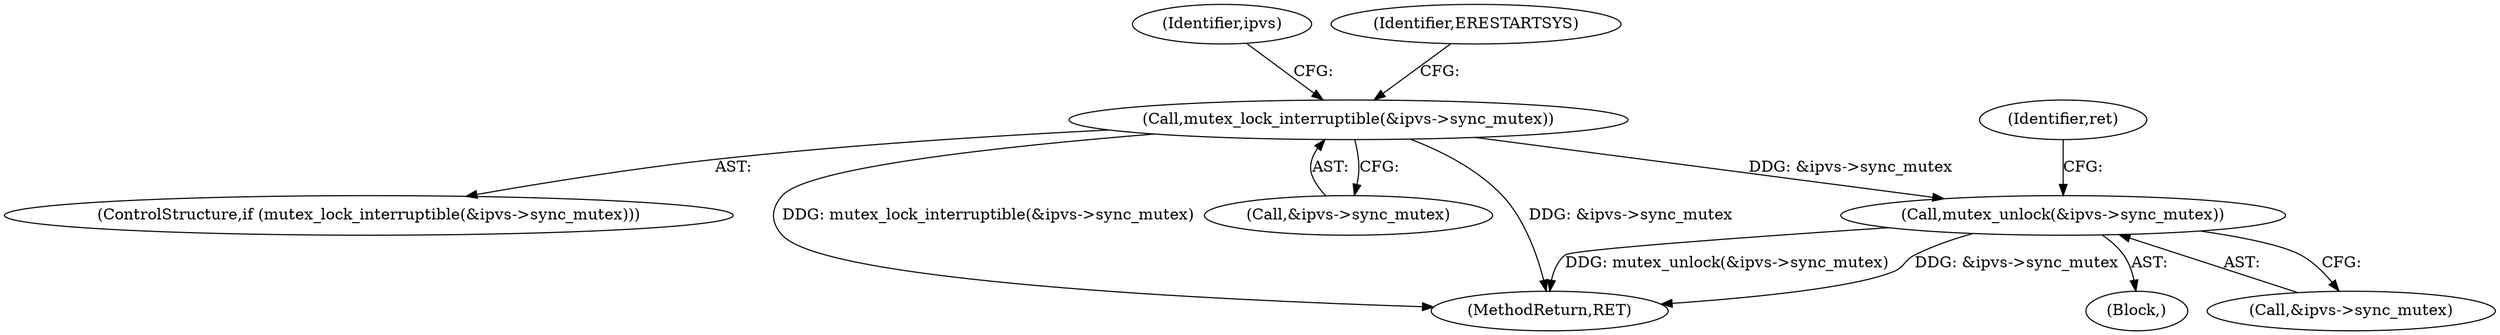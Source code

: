 digraph "0_linux_2d8a041b7bfe1097af21441cb77d6af95f4f4680@API" {
"1000297" [label="(Call,mutex_unlock(&ipvs->sync_mutex))"];
"1000200" [label="(Call,mutex_lock_interruptible(&ipvs->sync_mutex))"];
"1000575" [label="(MethodReturn,RET)"];
"1000199" [label="(ControlStructure,if (mutex_lock_interruptible(&ipvs->sync_mutex)))"];
"1000200" [label="(Call,mutex_lock_interruptible(&ipvs->sync_mutex))"];
"1000297" [label="(Call,mutex_unlock(&ipvs->sync_mutex))"];
"1000201" [label="(Call,&ipvs->sync_mutex)"];
"1000298" [label="(Call,&ipvs->sync_mutex)"];
"1000191" [label="(Block,)"];
"1000211" [label="(Identifier,ipvs)"];
"1000303" [label="(Identifier,ret)"];
"1000207" [label="(Identifier,ERESTARTSYS)"];
"1000297" -> "1000191"  [label="AST: "];
"1000297" -> "1000298"  [label="CFG: "];
"1000298" -> "1000297"  [label="AST: "];
"1000303" -> "1000297"  [label="CFG: "];
"1000297" -> "1000575"  [label="DDG: &ipvs->sync_mutex"];
"1000297" -> "1000575"  [label="DDG: mutex_unlock(&ipvs->sync_mutex)"];
"1000200" -> "1000297"  [label="DDG: &ipvs->sync_mutex"];
"1000200" -> "1000199"  [label="AST: "];
"1000200" -> "1000201"  [label="CFG: "];
"1000201" -> "1000200"  [label="AST: "];
"1000207" -> "1000200"  [label="CFG: "];
"1000211" -> "1000200"  [label="CFG: "];
"1000200" -> "1000575"  [label="DDG: &ipvs->sync_mutex"];
"1000200" -> "1000575"  [label="DDG: mutex_lock_interruptible(&ipvs->sync_mutex)"];
}
